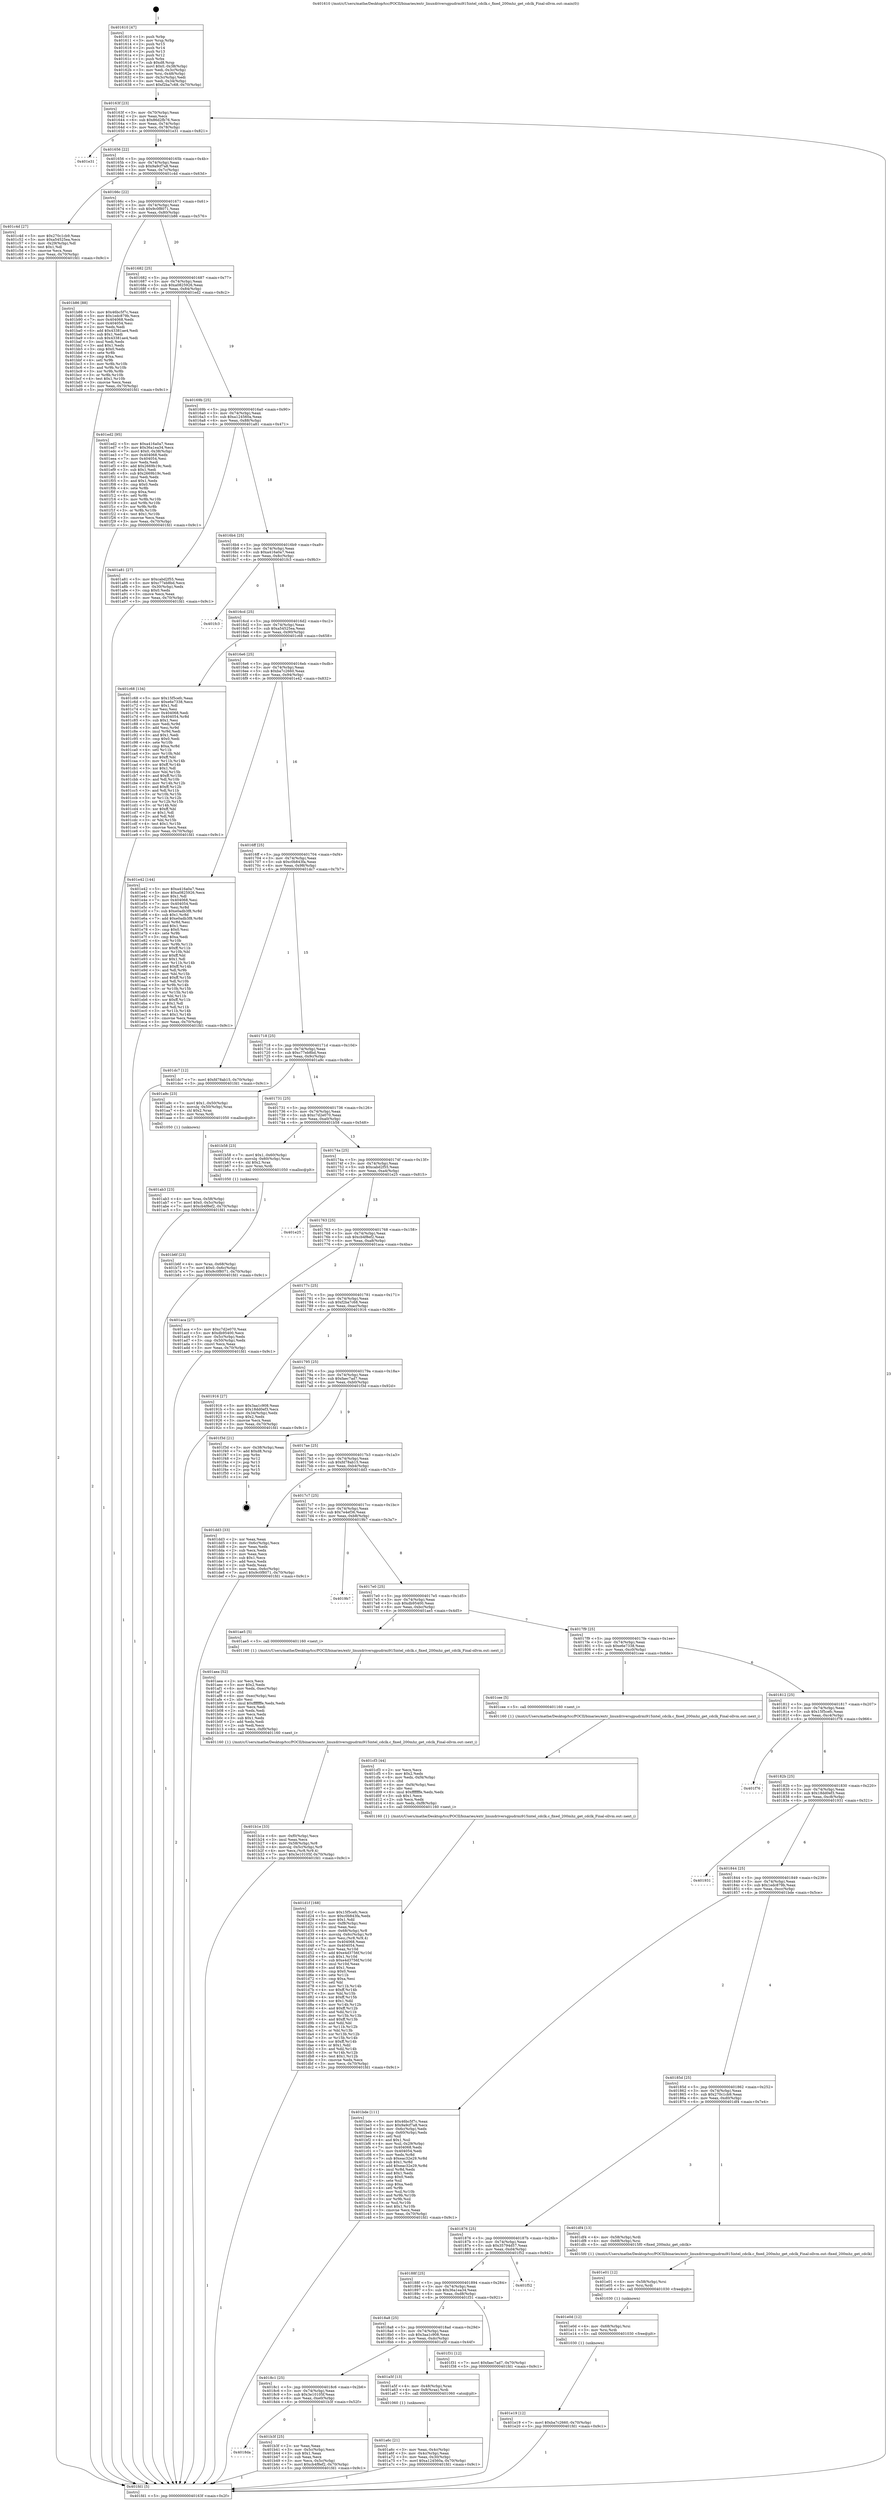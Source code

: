 digraph "0x401610" {
  label = "0x401610 (/mnt/c/Users/mathe/Desktop/tcc/POCII/binaries/extr_linuxdriversgpudrmi915intel_cdclk.c_fixed_200mhz_get_cdclk_Final-ollvm.out::main(0))"
  labelloc = "t"
  node[shape=record]

  Entry [label="",width=0.3,height=0.3,shape=circle,fillcolor=black,style=filled]
  "0x40163f" [label="{
     0x40163f [23]\l
     | [instrs]\l
     &nbsp;&nbsp;0x40163f \<+3\>: mov -0x70(%rbp),%eax\l
     &nbsp;&nbsp;0x401642 \<+2\>: mov %eax,%ecx\l
     &nbsp;&nbsp;0x401644 \<+6\>: sub $0x86d2fb76,%ecx\l
     &nbsp;&nbsp;0x40164a \<+3\>: mov %eax,-0x74(%rbp)\l
     &nbsp;&nbsp;0x40164d \<+3\>: mov %ecx,-0x78(%rbp)\l
     &nbsp;&nbsp;0x401650 \<+6\>: je 0000000000401e31 \<main+0x821\>\l
  }"]
  "0x401e31" [label="{
     0x401e31\l
  }", style=dashed]
  "0x401656" [label="{
     0x401656 [22]\l
     | [instrs]\l
     &nbsp;&nbsp;0x401656 \<+5\>: jmp 000000000040165b \<main+0x4b\>\l
     &nbsp;&nbsp;0x40165b \<+3\>: mov -0x74(%rbp),%eax\l
     &nbsp;&nbsp;0x40165e \<+5\>: sub $0x9a9cf7a8,%eax\l
     &nbsp;&nbsp;0x401663 \<+3\>: mov %eax,-0x7c(%rbp)\l
     &nbsp;&nbsp;0x401666 \<+6\>: je 0000000000401c4d \<main+0x63d\>\l
  }"]
  Exit [label="",width=0.3,height=0.3,shape=circle,fillcolor=black,style=filled,peripheries=2]
  "0x401c4d" [label="{
     0x401c4d [27]\l
     | [instrs]\l
     &nbsp;&nbsp;0x401c4d \<+5\>: mov $0x270c1cb9,%eax\l
     &nbsp;&nbsp;0x401c52 \<+5\>: mov $0xa54525ea,%ecx\l
     &nbsp;&nbsp;0x401c57 \<+3\>: mov -0x29(%rbp),%dl\l
     &nbsp;&nbsp;0x401c5a \<+3\>: test $0x1,%dl\l
     &nbsp;&nbsp;0x401c5d \<+3\>: cmovne %ecx,%eax\l
     &nbsp;&nbsp;0x401c60 \<+3\>: mov %eax,-0x70(%rbp)\l
     &nbsp;&nbsp;0x401c63 \<+5\>: jmp 0000000000401fd1 \<main+0x9c1\>\l
  }"]
  "0x40166c" [label="{
     0x40166c [22]\l
     | [instrs]\l
     &nbsp;&nbsp;0x40166c \<+5\>: jmp 0000000000401671 \<main+0x61\>\l
     &nbsp;&nbsp;0x401671 \<+3\>: mov -0x74(%rbp),%eax\l
     &nbsp;&nbsp;0x401674 \<+5\>: sub $0x9c0f8071,%eax\l
     &nbsp;&nbsp;0x401679 \<+3\>: mov %eax,-0x80(%rbp)\l
     &nbsp;&nbsp;0x40167c \<+6\>: je 0000000000401b86 \<main+0x576\>\l
  }"]
  "0x401e19" [label="{
     0x401e19 [12]\l
     | [instrs]\l
     &nbsp;&nbsp;0x401e19 \<+7\>: movl $0xba7c2660,-0x70(%rbp)\l
     &nbsp;&nbsp;0x401e20 \<+5\>: jmp 0000000000401fd1 \<main+0x9c1\>\l
  }"]
  "0x401b86" [label="{
     0x401b86 [88]\l
     | [instrs]\l
     &nbsp;&nbsp;0x401b86 \<+5\>: mov $0x46bc5f7c,%eax\l
     &nbsp;&nbsp;0x401b8b \<+5\>: mov $0x1edc879b,%ecx\l
     &nbsp;&nbsp;0x401b90 \<+7\>: mov 0x404068,%edx\l
     &nbsp;&nbsp;0x401b97 \<+7\>: mov 0x404054,%esi\l
     &nbsp;&nbsp;0x401b9e \<+2\>: mov %edx,%edi\l
     &nbsp;&nbsp;0x401ba0 \<+6\>: add $0x43381ae4,%edi\l
     &nbsp;&nbsp;0x401ba6 \<+3\>: sub $0x1,%edi\l
     &nbsp;&nbsp;0x401ba9 \<+6\>: sub $0x43381ae4,%edi\l
     &nbsp;&nbsp;0x401baf \<+3\>: imul %edi,%edx\l
     &nbsp;&nbsp;0x401bb2 \<+3\>: and $0x1,%edx\l
     &nbsp;&nbsp;0x401bb5 \<+3\>: cmp $0x0,%edx\l
     &nbsp;&nbsp;0x401bb8 \<+4\>: sete %r8b\l
     &nbsp;&nbsp;0x401bbc \<+3\>: cmp $0xa,%esi\l
     &nbsp;&nbsp;0x401bbf \<+4\>: setl %r9b\l
     &nbsp;&nbsp;0x401bc3 \<+3\>: mov %r8b,%r10b\l
     &nbsp;&nbsp;0x401bc6 \<+3\>: and %r9b,%r10b\l
     &nbsp;&nbsp;0x401bc9 \<+3\>: xor %r9b,%r8b\l
     &nbsp;&nbsp;0x401bcc \<+3\>: or %r8b,%r10b\l
     &nbsp;&nbsp;0x401bcf \<+4\>: test $0x1,%r10b\l
     &nbsp;&nbsp;0x401bd3 \<+3\>: cmovne %ecx,%eax\l
     &nbsp;&nbsp;0x401bd6 \<+3\>: mov %eax,-0x70(%rbp)\l
     &nbsp;&nbsp;0x401bd9 \<+5\>: jmp 0000000000401fd1 \<main+0x9c1\>\l
  }"]
  "0x401682" [label="{
     0x401682 [25]\l
     | [instrs]\l
     &nbsp;&nbsp;0x401682 \<+5\>: jmp 0000000000401687 \<main+0x77\>\l
     &nbsp;&nbsp;0x401687 \<+3\>: mov -0x74(%rbp),%eax\l
     &nbsp;&nbsp;0x40168a \<+5\>: sub $0xa0825926,%eax\l
     &nbsp;&nbsp;0x40168f \<+6\>: mov %eax,-0x84(%rbp)\l
     &nbsp;&nbsp;0x401695 \<+6\>: je 0000000000401ed2 \<main+0x8c2\>\l
  }"]
  "0x401e0d" [label="{
     0x401e0d [12]\l
     | [instrs]\l
     &nbsp;&nbsp;0x401e0d \<+4\>: mov -0x68(%rbp),%rsi\l
     &nbsp;&nbsp;0x401e11 \<+3\>: mov %rsi,%rdi\l
     &nbsp;&nbsp;0x401e14 \<+5\>: call 0000000000401030 \<free@plt\>\l
     | [calls]\l
     &nbsp;&nbsp;0x401030 \{1\} (unknown)\l
  }"]
  "0x401ed2" [label="{
     0x401ed2 [95]\l
     | [instrs]\l
     &nbsp;&nbsp;0x401ed2 \<+5\>: mov $0xa416a0a7,%eax\l
     &nbsp;&nbsp;0x401ed7 \<+5\>: mov $0x36a1ea34,%ecx\l
     &nbsp;&nbsp;0x401edc \<+7\>: movl $0x0,-0x38(%rbp)\l
     &nbsp;&nbsp;0x401ee3 \<+7\>: mov 0x404068,%edx\l
     &nbsp;&nbsp;0x401eea \<+7\>: mov 0x404054,%esi\l
     &nbsp;&nbsp;0x401ef1 \<+2\>: mov %edx,%edi\l
     &nbsp;&nbsp;0x401ef3 \<+6\>: add $0x2669b19c,%edi\l
     &nbsp;&nbsp;0x401ef9 \<+3\>: sub $0x1,%edi\l
     &nbsp;&nbsp;0x401efc \<+6\>: sub $0x2669b19c,%edi\l
     &nbsp;&nbsp;0x401f02 \<+3\>: imul %edi,%edx\l
     &nbsp;&nbsp;0x401f05 \<+3\>: and $0x1,%edx\l
     &nbsp;&nbsp;0x401f08 \<+3\>: cmp $0x0,%edx\l
     &nbsp;&nbsp;0x401f0b \<+4\>: sete %r8b\l
     &nbsp;&nbsp;0x401f0f \<+3\>: cmp $0xa,%esi\l
     &nbsp;&nbsp;0x401f12 \<+4\>: setl %r9b\l
     &nbsp;&nbsp;0x401f16 \<+3\>: mov %r8b,%r10b\l
     &nbsp;&nbsp;0x401f19 \<+3\>: and %r9b,%r10b\l
     &nbsp;&nbsp;0x401f1c \<+3\>: xor %r9b,%r8b\l
     &nbsp;&nbsp;0x401f1f \<+3\>: or %r8b,%r10b\l
     &nbsp;&nbsp;0x401f22 \<+4\>: test $0x1,%r10b\l
     &nbsp;&nbsp;0x401f26 \<+3\>: cmovne %ecx,%eax\l
     &nbsp;&nbsp;0x401f29 \<+3\>: mov %eax,-0x70(%rbp)\l
     &nbsp;&nbsp;0x401f2c \<+5\>: jmp 0000000000401fd1 \<main+0x9c1\>\l
  }"]
  "0x40169b" [label="{
     0x40169b [25]\l
     | [instrs]\l
     &nbsp;&nbsp;0x40169b \<+5\>: jmp 00000000004016a0 \<main+0x90\>\l
     &nbsp;&nbsp;0x4016a0 \<+3\>: mov -0x74(%rbp),%eax\l
     &nbsp;&nbsp;0x4016a3 \<+5\>: sub $0xa124560a,%eax\l
     &nbsp;&nbsp;0x4016a8 \<+6\>: mov %eax,-0x88(%rbp)\l
     &nbsp;&nbsp;0x4016ae \<+6\>: je 0000000000401a81 \<main+0x471\>\l
  }"]
  "0x401e01" [label="{
     0x401e01 [12]\l
     | [instrs]\l
     &nbsp;&nbsp;0x401e01 \<+4\>: mov -0x58(%rbp),%rsi\l
     &nbsp;&nbsp;0x401e05 \<+3\>: mov %rsi,%rdi\l
     &nbsp;&nbsp;0x401e08 \<+5\>: call 0000000000401030 \<free@plt\>\l
     | [calls]\l
     &nbsp;&nbsp;0x401030 \{1\} (unknown)\l
  }"]
  "0x401a81" [label="{
     0x401a81 [27]\l
     | [instrs]\l
     &nbsp;&nbsp;0x401a81 \<+5\>: mov $0xcabd2f55,%eax\l
     &nbsp;&nbsp;0x401a86 \<+5\>: mov $0xc77eb8bd,%ecx\l
     &nbsp;&nbsp;0x401a8b \<+3\>: mov -0x30(%rbp),%edx\l
     &nbsp;&nbsp;0x401a8e \<+3\>: cmp $0x0,%edx\l
     &nbsp;&nbsp;0x401a91 \<+3\>: cmove %ecx,%eax\l
     &nbsp;&nbsp;0x401a94 \<+3\>: mov %eax,-0x70(%rbp)\l
     &nbsp;&nbsp;0x401a97 \<+5\>: jmp 0000000000401fd1 \<main+0x9c1\>\l
  }"]
  "0x4016b4" [label="{
     0x4016b4 [25]\l
     | [instrs]\l
     &nbsp;&nbsp;0x4016b4 \<+5\>: jmp 00000000004016b9 \<main+0xa9\>\l
     &nbsp;&nbsp;0x4016b9 \<+3\>: mov -0x74(%rbp),%eax\l
     &nbsp;&nbsp;0x4016bc \<+5\>: sub $0xa416a0a7,%eax\l
     &nbsp;&nbsp;0x4016c1 \<+6\>: mov %eax,-0x8c(%rbp)\l
     &nbsp;&nbsp;0x4016c7 \<+6\>: je 0000000000401fc3 \<main+0x9b3\>\l
  }"]
  "0x401d1f" [label="{
     0x401d1f [168]\l
     | [instrs]\l
     &nbsp;&nbsp;0x401d1f \<+5\>: mov $0x15f5cefc,%ecx\l
     &nbsp;&nbsp;0x401d24 \<+5\>: mov $0xc0b843fa,%edx\l
     &nbsp;&nbsp;0x401d29 \<+3\>: mov $0x1,%dil\l
     &nbsp;&nbsp;0x401d2c \<+6\>: mov -0xf8(%rbp),%esi\l
     &nbsp;&nbsp;0x401d32 \<+3\>: imul %eax,%esi\l
     &nbsp;&nbsp;0x401d35 \<+4\>: mov -0x68(%rbp),%r8\l
     &nbsp;&nbsp;0x401d39 \<+4\>: movslq -0x6c(%rbp),%r9\l
     &nbsp;&nbsp;0x401d3d \<+4\>: mov %esi,(%r8,%r9,4)\l
     &nbsp;&nbsp;0x401d41 \<+7\>: mov 0x404068,%eax\l
     &nbsp;&nbsp;0x401d48 \<+7\>: mov 0x404054,%esi\l
     &nbsp;&nbsp;0x401d4f \<+3\>: mov %eax,%r10d\l
     &nbsp;&nbsp;0x401d52 \<+7\>: add $0xe4d3756f,%r10d\l
     &nbsp;&nbsp;0x401d59 \<+4\>: sub $0x1,%r10d\l
     &nbsp;&nbsp;0x401d5d \<+7\>: sub $0xe4d3756f,%r10d\l
     &nbsp;&nbsp;0x401d64 \<+4\>: imul %r10d,%eax\l
     &nbsp;&nbsp;0x401d68 \<+3\>: and $0x1,%eax\l
     &nbsp;&nbsp;0x401d6b \<+3\>: cmp $0x0,%eax\l
     &nbsp;&nbsp;0x401d6e \<+4\>: sete %r11b\l
     &nbsp;&nbsp;0x401d72 \<+3\>: cmp $0xa,%esi\l
     &nbsp;&nbsp;0x401d75 \<+3\>: setl %bl\l
     &nbsp;&nbsp;0x401d78 \<+3\>: mov %r11b,%r14b\l
     &nbsp;&nbsp;0x401d7b \<+4\>: xor $0xff,%r14b\l
     &nbsp;&nbsp;0x401d7f \<+3\>: mov %bl,%r15b\l
     &nbsp;&nbsp;0x401d82 \<+4\>: xor $0xff,%r15b\l
     &nbsp;&nbsp;0x401d86 \<+4\>: xor $0x1,%dil\l
     &nbsp;&nbsp;0x401d8a \<+3\>: mov %r14b,%r12b\l
     &nbsp;&nbsp;0x401d8d \<+4\>: and $0xff,%r12b\l
     &nbsp;&nbsp;0x401d91 \<+3\>: and %dil,%r11b\l
     &nbsp;&nbsp;0x401d94 \<+3\>: mov %r15b,%r13b\l
     &nbsp;&nbsp;0x401d97 \<+4\>: and $0xff,%r13b\l
     &nbsp;&nbsp;0x401d9b \<+3\>: and %dil,%bl\l
     &nbsp;&nbsp;0x401d9e \<+3\>: or %r11b,%r12b\l
     &nbsp;&nbsp;0x401da1 \<+3\>: or %bl,%r13b\l
     &nbsp;&nbsp;0x401da4 \<+3\>: xor %r13b,%r12b\l
     &nbsp;&nbsp;0x401da7 \<+3\>: or %r15b,%r14b\l
     &nbsp;&nbsp;0x401daa \<+4\>: xor $0xff,%r14b\l
     &nbsp;&nbsp;0x401dae \<+4\>: or $0x1,%dil\l
     &nbsp;&nbsp;0x401db2 \<+3\>: and %dil,%r14b\l
     &nbsp;&nbsp;0x401db5 \<+3\>: or %r14b,%r12b\l
     &nbsp;&nbsp;0x401db8 \<+4\>: test $0x1,%r12b\l
     &nbsp;&nbsp;0x401dbc \<+3\>: cmovne %edx,%ecx\l
     &nbsp;&nbsp;0x401dbf \<+3\>: mov %ecx,-0x70(%rbp)\l
     &nbsp;&nbsp;0x401dc2 \<+5\>: jmp 0000000000401fd1 \<main+0x9c1\>\l
  }"]
  "0x401fc3" [label="{
     0x401fc3\l
  }", style=dashed]
  "0x4016cd" [label="{
     0x4016cd [25]\l
     | [instrs]\l
     &nbsp;&nbsp;0x4016cd \<+5\>: jmp 00000000004016d2 \<main+0xc2\>\l
     &nbsp;&nbsp;0x4016d2 \<+3\>: mov -0x74(%rbp),%eax\l
     &nbsp;&nbsp;0x4016d5 \<+5\>: sub $0xa54525ea,%eax\l
     &nbsp;&nbsp;0x4016da \<+6\>: mov %eax,-0x90(%rbp)\l
     &nbsp;&nbsp;0x4016e0 \<+6\>: je 0000000000401c68 \<main+0x658\>\l
  }"]
  "0x401cf3" [label="{
     0x401cf3 [44]\l
     | [instrs]\l
     &nbsp;&nbsp;0x401cf3 \<+2\>: xor %ecx,%ecx\l
     &nbsp;&nbsp;0x401cf5 \<+5\>: mov $0x2,%edx\l
     &nbsp;&nbsp;0x401cfa \<+6\>: mov %edx,-0xf4(%rbp)\l
     &nbsp;&nbsp;0x401d00 \<+1\>: cltd\l
     &nbsp;&nbsp;0x401d01 \<+6\>: mov -0xf4(%rbp),%esi\l
     &nbsp;&nbsp;0x401d07 \<+2\>: idiv %esi\l
     &nbsp;&nbsp;0x401d09 \<+6\>: imul $0xfffffffe,%edx,%edx\l
     &nbsp;&nbsp;0x401d0f \<+3\>: sub $0x1,%ecx\l
     &nbsp;&nbsp;0x401d12 \<+2\>: sub %ecx,%edx\l
     &nbsp;&nbsp;0x401d14 \<+6\>: mov %edx,-0xf8(%rbp)\l
     &nbsp;&nbsp;0x401d1a \<+5\>: call 0000000000401160 \<next_i\>\l
     | [calls]\l
     &nbsp;&nbsp;0x401160 \{1\} (/mnt/c/Users/mathe/Desktop/tcc/POCII/binaries/extr_linuxdriversgpudrmi915intel_cdclk.c_fixed_200mhz_get_cdclk_Final-ollvm.out::next_i)\l
  }"]
  "0x401c68" [label="{
     0x401c68 [134]\l
     | [instrs]\l
     &nbsp;&nbsp;0x401c68 \<+5\>: mov $0x15f5cefc,%eax\l
     &nbsp;&nbsp;0x401c6d \<+5\>: mov $0xe6e7338,%ecx\l
     &nbsp;&nbsp;0x401c72 \<+2\>: mov $0x1,%dl\l
     &nbsp;&nbsp;0x401c74 \<+2\>: xor %esi,%esi\l
     &nbsp;&nbsp;0x401c76 \<+7\>: mov 0x404068,%edi\l
     &nbsp;&nbsp;0x401c7d \<+8\>: mov 0x404054,%r8d\l
     &nbsp;&nbsp;0x401c85 \<+3\>: sub $0x1,%esi\l
     &nbsp;&nbsp;0x401c88 \<+3\>: mov %edi,%r9d\l
     &nbsp;&nbsp;0x401c8b \<+3\>: add %esi,%r9d\l
     &nbsp;&nbsp;0x401c8e \<+4\>: imul %r9d,%edi\l
     &nbsp;&nbsp;0x401c92 \<+3\>: and $0x1,%edi\l
     &nbsp;&nbsp;0x401c95 \<+3\>: cmp $0x0,%edi\l
     &nbsp;&nbsp;0x401c98 \<+4\>: sete %r10b\l
     &nbsp;&nbsp;0x401c9c \<+4\>: cmp $0xa,%r8d\l
     &nbsp;&nbsp;0x401ca0 \<+4\>: setl %r11b\l
     &nbsp;&nbsp;0x401ca4 \<+3\>: mov %r10b,%bl\l
     &nbsp;&nbsp;0x401ca7 \<+3\>: xor $0xff,%bl\l
     &nbsp;&nbsp;0x401caa \<+3\>: mov %r11b,%r14b\l
     &nbsp;&nbsp;0x401cad \<+4\>: xor $0xff,%r14b\l
     &nbsp;&nbsp;0x401cb1 \<+3\>: xor $0x1,%dl\l
     &nbsp;&nbsp;0x401cb4 \<+3\>: mov %bl,%r15b\l
     &nbsp;&nbsp;0x401cb7 \<+4\>: and $0xff,%r15b\l
     &nbsp;&nbsp;0x401cbb \<+3\>: and %dl,%r10b\l
     &nbsp;&nbsp;0x401cbe \<+3\>: mov %r14b,%r12b\l
     &nbsp;&nbsp;0x401cc1 \<+4\>: and $0xff,%r12b\l
     &nbsp;&nbsp;0x401cc5 \<+3\>: and %dl,%r11b\l
     &nbsp;&nbsp;0x401cc8 \<+3\>: or %r10b,%r15b\l
     &nbsp;&nbsp;0x401ccb \<+3\>: or %r11b,%r12b\l
     &nbsp;&nbsp;0x401cce \<+3\>: xor %r12b,%r15b\l
     &nbsp;&nbsp;0x401cd1 \<+3\>: or %r14b,%bl\l
     &nbsp;&nbsp;0x401cd4 \<+3\>: xor $0xff,%bl\l
     &nbsp;&nbsp;0x401cd7 \<+3\>: or $0x1,%dl\l
     &nbsp;&nbsp;0x401cda \<+2\>: and %dl,%bl\l
     &nbsp;&nbsp;0x401cdc \<+3\>: or %bl,%r15b\l
     &nbsp;&nbsp;0x401cdf \<+4\>: test $0x1,%r15b\l
     &nbsp;&nbsp;0x401ce3 \<+3\>: cmovne %ecx,%eax\l
     &nbsp;&nbsp;0x401ce6 \<+3\>: mov %eax,-0x70(%rbp)\l
     &nbsp;&nbsp;0x401ce9 \<+5\>: jmp 0000000000401fd1 \<main+0x9c1\>\l
  }"]
  "0x4016e6" [label="{
     0x4016e6 [25]\l
     | [instrs]\l
     &nbsp;&nbsp;0x4016e6 \<+5\>: jmp 00000000004016eb \<main+0xdb\>\l
     &nbsp;&nbsp;0x4016eb \<+3\>: mov -0x74(%rbp),%eax\l
     &nbsp;&nbsp;0x4016ee \<+5\>: sub $0xba7c2660,%eax\l
     &nbsp;&nbsp;0x4016f3 \<+6\>: mov %eax,-0x94(%rbp)\l
     &nbsp;&nbsp;0x4016f9 \<+6\>: je 0000000000401e42 \<main+0x832\>\l
  }"]
  "0x401b6f" [label="{
     0x401b6f [23]\l
     | [instrs]\l
     &nbsp;&nbsp;0x401b6f \<+4\>: mov %rax,-0x68(%rbp)\l
     &nbsp;&nbsp;0x401b73 \<+7\>: movl $0x0,-0x6c(%rbp)\l
     &nbsp;&nbsp;0x401b7a \<+7\>: movl $0x9c0f8071,-0x70(%rbp)\l
     &nbsp;&nbsp;0x401b81 \<+5\>: jmp 0000000000401fd1 \<main+0x9c1\>\l
  }"]
  "0x401e42" [label="{
     0x401e42 [144]\l
     | [instrs]\l
     &nbsp;&nbsp;0x401e42 \<+5\>: mov $0xa416a0a7,%eax\l
     &nbsp;&nbsp;0x401e47 \<+5\>: mov $0xa0825926,%ecx\l
     &nbsp;&nbsp;0x401e4c \<+2\>: mov $0x1,%dl\l
     &nbsp;&nbsp;0x401e4e \<+7\>: mov 0x404068,%esi\l
     &nbsp;&nbsp;0x401e55 \<+7\>: mov 0x404054,%edi\l
     &nbsp;&nbsp;0x401e5c \<+3\>: mov %esi,%r8d\l
     &nbsp;&nbsp;0x401e5f \<+7\>: sub $0xe0adb3f8,%r8d\l
     &nbsp;&nbsp;0x401e66 \<+4\>: sub $0x1,%r8d\l
     &nbsp;&nbsp;0x401e6a \<+7\>: add $0xe0adb3f8,%r8d\l
     &nbsp;&nbsp;0x401e71 \<+4\>: imul %r8d,%esi\l
     &nbsp;&nbsp;0x401e75 \<+3\>: and $0x1,%esi\l
     &nbsp;&nbsp;0x401e78 \<+3\>: cmp $0x0,%esi\l
     &nbsp;&nbsp;0x401e7b \<+4\>: sete %r9b\l
     &nbsp;&nbsp;0x401e7f \<+3\>: cmp $0xa,%edi\l
     &nbsp;&nbsp;0x401e82 \<+4\>: setl %r10b\l
     &nbsp;&nbsp;0x401e86 \<+3\>: mov %r9b,%r11b\l
     &nbsp;&nbsp;0x401e89 \<+4\>: xor $0xff,%r11b\l
     &nbsp;&nbsp;0x401e8d \<+3\>: mov %r10b,%bl\l
     &nbsp;&nbsp;0x401e90 \<+3\>: xor $0xff,%bl\l
     &nbsp;&nbsp;0x401e93 \<+3\>: xor $0x1,%dl\l
     &nbsp;&nbsp;0x401e96 \<+3\>: mov %r11b,%r14b\l
     &nbsp;&nbsp;0x401e99 \<+4\>: and $0xff,%r14b\l
     &nbsp;&nbsp;0x401e9d \<+3\>: and %dl,%r9b\l
     &nbsp;&nbsp;0x401ea0 \<+3\>: mov %bl,%r15b\l
     &nbsp;&nbsp;0x401ea3 \<+4\>: and $0xff,%r15b\l
     &nbsp;&nbsp;0x401ea7 \<+3\>: and %dl,%r10b\l
     &nbsp;&nbsp;0x401eaa \<+3\>: or %r9b,%r14b\l
     &nbsp;&nbsp;0x401ead \<+3\>: or %r10b,%r15b\l
     &nbsp;&nbsp;0x401eb0 \<+3\>: xor %r15b,%r14b\l
     &nbsp;&nbsp;0x401eb3 \<+3\>: or %bl,%r11b\l
     &nbsp;&nbsp;0x401eb6 \<+4\>: xor $0xff,%r11b\l
     &nbsp;&nbsp;0x401eba \<+3\>: or $0x1,%dl\l
     &nbsp;&nbsp;0x401ebd \<+3\>: and %dl,%r11b\l
     &nbsp;&nbsp;0x401ec0 \<+3\>: or %r11b,%r14b\l
     &nbsp;&nbsp;0x401ec3 \<+4\>: test $0x1,%r14b\l
     &nbsp;&nbsp;0x401ec7 \<+3\>: cmovne %ecx,%eax\l
     &nbsp;&nbsp;0x401eca \<+3\>: mov %eax,-0x70(%rbp)\l
     &nbsp;&nbsp;0x401ecd \<+5\>: jmp 0000000000401fd1 \<main+0x9c1\>\l
  }"]
  "0x4016ff" [label="{
     0x4016ff [25]\l
     | [instrs]\l
     &nbsp;&nbsp;0x4016ff \<+5\>: jmp 0000000000401704 \<main+0xf4\>\l
     &nbsp;&nbsp;0x401704 \<+3\>: mov -0x74(%rbp),%eax\l
     &nbsp;&nbsp;0x401707 \<+5\>: sub $0xc0b843fa,%eax\l
     &nbsp;&nbsp;0x40170c \<+6\>: mov %eax,-0x98(%rbp)\l
     &nbsp;&nbsp;0x401712 \<+6\>: je 0000000000401dc7 \<main+0x7b7\>\l
  }"]
  "0x4018da" [label="{
     0x4018da\l
  }", style=dashed]
  "0x401dc7" [label="{
     0x401dc7 [12]\l
     | [instrs]\l
     &nbsp;&nbsp;0x401dc7 \<+7\>: movl $0xfd78ab15,-0x70(%rbp)\l
     &nbsp;&nbsp;0x401dce \<+5\>: jmp 0000000000401fd1 \<main+0x9c1\>\l
  }"]
  "0x401718" [label="{
     0x401718 [25]\l
     | [instrs]\l
     &nbsp;&nbsp;0x401718 \<+5\>: jmp 000000000040171d \<main+0x10d\>\l
     &nbsp;&nbsp;0x40171d \<+3\>: mov -0x74(%rbp),%eax\l
     &nbsp;&nbsp;0x401720 \<+5\>: sub $0xc77eb8bd,%eax\l
     &nbsp;&nbsp;0x401725 \<+6\>: mov %eax,-0x9c(%rbp)\l
     &nbsp;&nbsp;0x40172b \<+6\>: je 0000000000401a9c \<main+0x48c\>\l
  }"]
  "0x401b3f" [label="{
     0x401b3f [25]\l
     | [instrs]\l
     &nbsp;&nbsp;0x401b3f \<+2\>: xor %eax,%eax\l
     &nbsp;&nbsp;0x401b41 \<+3\>: mov -0x5c(%rbp),%ecx\l
     &nbsp;&nbsp;0x401b44 \<+3\>: sub $0x1,%eax\l
     &nbsp;&nbsp;0x401b47 \<+2\>: sub %eax,%ecx\l
     &nbsp;&nbsp;0x401b49 \<+3\>: mov %ecx,-0x5c(%rbp)\l
     &nbsp;&nbsp;0x401b4c \<+7\>: movl $0xcb4f8ef2,-0x70(%rbp)\l
     &nbsp;&nbsp;0x401b53 \<+5\>: jmp 0000000000401fd1 \<main+0x9c1\>\l
  }"]
  "0x401a9c" [label="{
     0x401a9c [23]\l
     | [instrs]\l
     &nbsp;&nbsp;0x401a9c \<+7\>: movl $0x1,-0x50(%rbp)\l
     &nbsp;&nbsp;0x401aa3 \<+4\>: movslq -0x50(%rbp),%rax\l
     &nbsp;&nbsp;0x401aa7 \<+4\>: shl $0x2,%rax\l
     &nbsp;&nbsp;0x401aab \<+3\>: mov %rax,%rdi\l
     &nbsp;&nbsp;0x401aae \<+5\>: call 0000000000401050 \<malloc@plt\>\l
     | [calls]\l
     &nbsp;&nbsp;0x401050 \{1\} (unknown)\l
  }"]
  "0x401731" [label="{
     0x401731 [25]\l
     | [instrs]\l
     &nbsp;&nbsp;0x401731 \<+5\>: jmp 0000000000401736 \<main+0x126\>\l
     &nbsp;&nbsp;0x401736 \<+3\>: mov -0x74(%rbp),%eax\l
     &nbsp;&nbsp;0x401739 \<+5\>: sub $0xc7d2e070,%eax\l
     &nbsp;&nbsp;0x40173e \<+6\>: mov %eax,-0xa0(%rbp)\l
     &nbsp;&nbsp;0x401744 \<+6\>: je 0000000000401b58 \<main+0x548\>\l
  }"]
  "0x401b1e" [label="{
     0x401b1e [33]\l
     | [instrs]\l
     &nbsp;&nbsp;0x401b1e \<+6\>: mov -0xf0(%rbp),%ecx\l
     &nbsp;&nbsp;0x401b24 \<+3\>: imul %eax,%ecx\l
     &nbsp;&nbsp;0x401b27 \<+4\>: mov -0x58(%rbp),%r8\l
     &nbsp;&nbsp;0x401b2b \<+4\>: movslq -0x5c(%rbp),%r9\l
     &nbsp;&nbsp;0x401b2f \<+4\>: mov %ecx,(%r8,%r9,4)\l
     &nbsp;&nbsp;0x401b33 \<+7\>: movl $0x3e10105f,-0x70(%rbp)\l
     &nbsp;&nbsp;0x401b3a \<+5\>: jmp 0000000000401fd1 \<main+0x9c1\>\l
  }"]
  "0x401b58" [label="{
     0x401b58 [23]\l
     | [instrs]\l
     &nbsp;&nbsp;0x401b58 \<+7\>: movl $0x1,-0x60(%rbp)\l
     &nbsp;&nbsp;0x401b5f \<+4\>: movslq -0x60(%rbp),%rax\l
     &nbsp;&nbsp;0x401b63 \<+4\>: shl $0x2,%rax\l
     &nbsp;&nbsp;0x401b67 \<+3\>: mov %rax,%rdi\l
     &nbsp;&nbsp;0x401b6a \<+5\>: call 0000000000401050 \<malloc@plt\>\l
     | [calls]\l
     &nbsp;&nbsp;0x401050 \{1\} (unknown)\l
  }"]
  "0x40174a" [label="{
     0x40174a [25]\l
     | [instrs]\l
     &nbsp;&nbsp;0x40174a \<+5\>: jmp 000000000040174f \<main+0x13f\>\l
     &nbsp;&nbsp;0x40174f \<+3\>: mov -0x74(%rbp),%eax\l
     &nbsp;&nbsp;0x401752 \<+5\>: sub $0xcabd2f55,%eax\l
     &nbsp;&nbsp;0x401757 \<+6\>: mov %eax,-0xa4(%rbp)\l
     &nbsp;&nbsp;0x40175d \<+6\>: je 0000000000401e25 \<main+0x815\>\l
  }"]
  "0x401aea" [label="{
     0x401aea [52]\l
     | [instrs]\l
     &nbsp;&nbsp;0x401aea \<+2\>: xor %ecx,%ecx\l
     &nbsp;&nbsp;0x401aec \<+5\>: mov $0x2,%edx\l
     &nbsp;&nbsp;0x401af1 \<+6\>: mov %edx,-0xec(%rbp)\l
     &nbsp;&nbsp;0x401af7 \<+1\>: cltd\l
     &nbsp;&nbsp;0x401af8 \<+6\>: mov -0xec(%rbp),%esi\l
     &nbsp;&nbsp;0x401afe \<+2\>: idiv %esi\l
     &nbsp;&nbsp;0x401b00 \<+6\>: imul $0xfffffffe,%edx,%edx\l
     &nbsp;&nbsp;0x401b06 \<+2\>: mov %ecx,%edi\l
     &nbsp;&nbsp;0x401b08 \<+2\>: sub %edx,%edi\l
     &nbsp;&nbsp;0x401b0a \<+2\>: mov %ecx,%edx\l
     &nbsp;&nbsp;0x401b0c \<+3\>: sub $0x1,%edx\l
     &nbsp;&nbsp;0x401b0f \<+2\>: add %edx,%edi\l
     &nbsp;&nbsp;0x401b11 \<+2\>: sub %edi,%ecx\l
     &nbsp;&nbsp;0x401b13 \<+6\>: mov %ecx,-0xf0(%rbp)\l
     &nbsp;&nbsp;0x401b19 \<+5\>: call 0000000000401160 \<next_i\>\l
     | [calls]\l
     &nbsp;&nbsp;0x401160 \{1\} (/mnt/c/Users/mathe/Desktop/tcc/POCII/binaries/extr_linuxdriversgpudrmi915intel_cdclk.c_fixed_200mhz_get_cdclk_Final-ollvm.out::next_i)\l
  }"]
  "0x401e25" [label="{
     0x401e25\l
  }", style=dashed]
  "0x401763" [label="{
     0x401763 [25]\l
     | [instrs]\l
     &nbsp;&nbsp;0x401763 \<+5\>: jmp 0000000000401768 \<main+0x158\>\l
     &nbsp;&nbsp;0x401768 \<+3\>: mov -0x74(%rbp),%eax\l
     &nbsp;&nbsp;0x40176b \<+5\>: sub $0xcb4f8ef2,%eax\l
     &nbsp;&nbsp;0x401770 \<+6\>: mov %eax,-0xa8(%rbp)\l
     &nbsp;&nbsp;0x401776 \<+6\>: je 0000000000401aca \<main+0x4ba\>\l
  }"]
  "0x401ab3" [label="{
     0x401ab3 [23]\l
     | [instrs]\l
     &nbsp;&nbsp;0x401ab3 \<+4\>: mov %rax,-0x58(%rbp)\l
     &nbsp;&nbsp;0x401ab7 \<+7\>: movl $0x0,-0x5c(%rbp)\l
     &nbsp;&nbsp;0x401abe \<+7\>: movl $0xcb4f8ef2,-0x70(%rbp)\l
     &nbsp;&nbsp;0x401ac5 \<+5\>: jmp 0000000000401fd1 \<main+0x9c1\>\l
  }"]
  "0x401aca" [label="{
     0x401aca [27]\l
     | [instrs]\l
     &nbsp;&nbsp;0x401aca \<+5\>: mov $0xc7d2e070,%eax\l
     &nbsp;&nbsp;0x401acf \<+5\>: mov $0xdb95400,%ecx\l
     &nbsp;&nbsp;0x401ad4 \<+3\>: mov -0x5c(%rbp),%edx\l
     &nbsp;&nbsp;0x401ad7 \<+3\>: cmp -0x50(%rbp),%edx\l
     &nbsp;&nbsp;0x401ada \<+3\>: cmovl %ecx,%eax\l
     &nbsp;&nbsp;0x401add \<+3\>: mov %eax,-0x70(%rbp)\l
     &nbsp;&nbsp;0x401ae0 \<+5\>: jmp 0000000000401fd1 \<main+0x9c1\>\l
  }"]
  "0x40177c" [label="{
     0x40177c [25]\l
     | [instrs]\l
     &nbsp;&nbsp;0x40177c \<+5\>: jmp 0000000000401781 \<main+0x171\>\l
     &nbsp;&nbsp;0x401781 \<+3\>: mov -0x74(%rbp),%eax\l
     &nbsp;&nbsp;0x401784 \<+5\>: sub $0xf2ba7c68,%eax\l
     &nbsp;&nbsp;0x401789 \<+6\>: mov %eax,-0xac(%rbp)\l
     &nbsp;&nbsp;0x40178f \<+6\>: je 0000000000401916 \<main+0x306\>\l
  }"]
  "0x401a6c" [label="{
     0x401a6c [21]\l
     | [instrs]\l
     &nbsp;&nbsp;0x401a6c \<+3\>: mov %eax,-0x4c(%rbp)\l
     &nbsp;&nbsp;0x401a6f \<+3\>: mov -0x4c(%rbp),%eax\l
     &nbsp;&nbsp;0x401a72 \<+3\>: mov %eax,-0x30(%rbp)\l
     &nbsp;&nbsp;0x401a75 \<+7\>: movl $0xa124560a,-0x70(%rbp)\l
     &nbsp;&nbsp;0x401a7c \<+5\>: jmp 0000000000401fd1 \<main+0x9c1\>\l
  }"]
  "0x401916" [label="{
     0x401916 [27]\l
     | [instrs]\l
     &nbsp;&nbsp;0x401916 \<+5\>: mov $0x3aa1c908,%eax\l
     &nbsp;&nbsp;0x40191b \<+5\>: mov $0x18dd0ef3,%ecx\l
     &nbsp;&nbsp;0x401920 \<+3\>: mov -0x34(%rbp),%edx\l
     &nbsp;&nbsp;0x401923 \<+3\>: cmp $0x2,%edx\l
     &nbsp;&nbsp;0x401926 \<+3\>: cmovne %ecx,%eax\l
     &nbsp;&nbsp;0x401929 \<+3\>: mov %eax,-0x70(%rbp)\l
     &nbsp;&nbsp;0x40192c \<+5\>: jmp 0000000000401fd1 \<main+0x9c1\>\l
  }"]
  "0x401795" [label="{
     0x401795 [25]\l
     | [instrs]\l
     &nbsp;&nbsp;0x401795 \<+5\>: jmp 000000000040179a \<main+0x18a\>\l
     &nbsp;&nbsp;0x40179a \<+3\>: mov -0x74(%rbp),%eax\l
     &nbsp;&nbsp;0x40179d \<+5\>: sub $0xfaec7ad7,%eax\l
     &nbsp;&nbsp;0x4017a2 \<+6\>: mov %eax,-0xb0(%rbp)\l
     &nbsp;&nbsp;0x4017a8 \<+6\>: je 0000000000401f3d \<main+0x92d\>\l
  }"]
  "0x401fd1" [label="{
     0x401fd1 [5]\l
     | [instrs]\l
     &nbsp;&nbsp;0x401fd1 \<+5\>: jmp 000000000040163f \<main+0x2f\>\l
  }"]
  "0x401610" [label="{
     0x401610 [47]\l
     | [instrs]\l
     &nbsp;&nbsp;0x401610 \<+1\>: push %rbp\l
     &nbsp;&nbsp;0x401611 \<+3\>: mov %rsp,%rbp\l
     &nbsp;&nbsp;0x401614 \<+2\>: push %r15\l
     &nbsp;&nbsp;0x401616 \<+2\>: push %r14\l
     &nbsp;&nbsp;0x401618 \<+2\>: push %r13\l
     &nbsp;&nbsp;0x40161a \<+2\>: push %r12\l
     &nbsp;&nbsp;0x40161c \<+1\>: push %rbx\l
     &nbsp;&nbsp;0x40161d \<+7\>: sub $0xd8,%rsp\l
     &nbsp;&nbsp;0x401624 \<+7\>: movl $0x0,-0x38(%rbp)\l
     &nbsp;&nbsp;0x40162b \<+3\>: mov %edi,-0x3c(%rbp)\l
     &nbsp;&nbsp;0x40162e \<+4\>: mov %rsi,-0x48(%rbp)\l
     &nbsp;&nbsp;0x401632 \<+3\>: mov -0x3c(%rbp),%edi\l
     &nbsp;&nbsp;0x401635 \<+3\>: mov %edi,-0x34(%rbp)\l
     &nbsp;&nbsp;0x401638 \<+7\>: movl $0xf2ba7c68,-0x70(%rbp)\l
  }"]
  "0x4018c1" [label="{
     0x4018c1 [25]\l
     | [instrs]\l
     &nbsp;&nbsp;0x4018c1 \<+5\>: jmp 00000000004018c6 \<main+0x2b6\>\l
     &nbsp;&nbsp;0x4018c6 \<+3\>: mov -0x74(%rbp),%eax\l
     &nbsp;&nbsp;0x4018c9 \<+5\>: sub $0x3e10105f,%eax\l
     &nbsp;&nbsp;0x4018ce \<+6\>: mov %eax,-0xe0(%rbp)\l
     &nbsp;&nbsp;0x4018d4 \<+6\>: je 0000000000401b3f \<main+0x52f\>\l
  }"]
  "0x401f3d" [label="{
     0x401f3d [21]\l
     | [instrs]\l
     &nbsp;&nbsp;0x401f3d \<+3\>: mov -0x38(%rbp),%eax\l
     &nbsp;&nbsp;0x401f40 \<+7\>: add $0xd8,%rsp\l
     &nbsp;&nbsp;0x401f47 \<+1\>: pop %rbx\l
     &nbsp;&nbsp;0x401f48 \<+2\>: pop %r12\l
     &nbsp;&nbsp;0x401f4a \<+2\>: pop %r13\l
     &nbsp;&nbsp;0x401f4c \<+2\>: pop %r14\l
     &nbsp;&nbsp;0x401f4e \<+2\>: pop %r15\l
     &nbsp;&nbsp;0x401f50 \<+1\>: pop %rbp\l
     &nbsp;&nbsp;0x401f51 \<+1\>: ret\l
  }"]
  "0x4017ae" [label="{
     0x4017ae [25]\l
     | [instrs]\l
     &nbsp;&nbsp;0x4017ae \<+5\>: jmp 00000000004017b3 \<main+0x1a3\>\l
     &nbsp;&nbsp;0x4017b3 \<+3\>: mov -0x74(%rbp),%eax\l
     &nbsp;&nbsp;0x4017b6 \<+5\>: sub $0xfd78ab15,%eax\l
     &nbsp;&nbsp;0x4017bb \<+6\>: mov %eax,-0xb4(%rbp)\l
     &nbsp;&nbsp;0x4017c1 \<+6\>: je 0000000000401dd3 \<main+0x7c3\>\l
  }"]
  "0x401a5f" [label="{
     0x401a5f [13]\l
     | [instrs]\l
     &nbsp;&nbsp;0x401a5f \<+4\>: mov -0x48(%rbp),%rax\l
     &nbsp;&nbsp;0x401a63 \<+4\>: mov 0x8(%rax),%rdi\l
     &nbsp;&nbsp;0x401a67 \<+5\>: call 0000000000401060 \<atoi@plt\>\l
     | [calls]\l
     &nbsp;&nbsp;0x401060 \{1\} (unknown)\l
  }"]
  "0x401dd3" [label="{
     0x401dd3 [33]\l
     | [instrs]\l
     &nbsp;&nbsp;0x401dd3 \<+2\>: xor %eax,%eax\l
     &nbsp;&nbsp;0x401dd5 \<+3\>: mov -0x6c(%rbp),%ecx\l
     &nbsp;&nbsp;0x401dd8 \<+2\>: mov %eax,%edx\l
     &nbsp;&nbsp;0x401dda \<+2\>: sub %ecx,%edx\l
     &nbsp;&nbsp;0x401ddc \<+2\>: mov %eax,%ecx\l
     &nbsp;&nbsp;0x401dde \<+3\>: sub $0x1,%ecx\l
     &nbsp;&nbsp;0x401de1 \<+2\>: add %ecx,%edx\l
     &nbsp;&nbsp;0x401de3 \<+2\>: sub %edx,%eax\l
     &nbsp;&nbsp;0x401de5 \<+3\>: mov %eax,-0x6c(%rbp)\l
     &nbsp;&nbsp;0x401de8 \<+7\>: movl $0x9c0f8071,-0x70(%rbp)\l
     &nbsp;&nbsp;0x401def \<+5\>: jmp 0000000000401fd1 \<main+0x9c1\>\l
  }"]
  "0x4017c7" [label="{
     0x4017c7 [25]\l
     | [instrs]\l
     &nbsp;&nbsp;0x4017c7 \<+5\>: jmp 00000000004017cc \<main+0x1bc\>\l
     &nbsp;&nbsp;0x4017cc \<+3\>: mov -0x74(%rbp),%eax\l
     &nbsp;&nbsp;0x4017cf \<+5\>: sub $0x7e4ef36,%eax\l
     &nbsp;&nbsp;0x4017d4 \<+6\>: mov %eax,-0xb8(%rbp)\l
     &nbsp;&nbsp;0x4017da \<+6\>: je 00000000004019b7 \<main+0x3a7\>\l
  }"]
  "0x4018a8" [label="{
     0x4018a8 [25]\l
     | [instrs]\l
     &nbsp;&nbsp;0x4018a8 \<+5\>: jmp 00000000004018ad \<main+0x29d\>\l
     &nbsp;&nbsp;0x4018ad \<+3\>: mov -0x74(%rbp),%eax\l
     &nbsp;&nbsp;0x4018b0 \<+5\>: sub $0x3aa1c908,%eax\l
     &nbsp;&nbsp;0x4018b5 \<+6\>: mov %eax,-0xdc(%rbp)\l
     &nbsp;&nbsp;0x4018bb \<+6\>: je 0000000000401a5f \<main+0x44f\>\l
  }"]
  "0x4019b7" [label="{
     0x4019b7\l
  }", style=dashed]
  "0x4017e0" [label="{
     0x4017e0 [25]\l
     | [instrs]\l
     &nbsp;&nbsp;0x4017e0 \<+5\>: jmp 00000000004017e5 \<main+0x1d5\>\l
     &nbsp;&nbsp;0x4017e5 \<+3\>: mov -0x74(%rbp),%eax\l
     &nbsp;&nbsp;0x4017e8 \<+5\>: sub $0xdb95400,%eax\l
     &nbsp;&nbsp;0x4017ed \<+6\>: mov %eax,-0xbc(%rbp)\l
     &nbsp;&nbsp;0x4017f3 \<+6\>: je 0000000000401ae5 \<main+0x4d5\>\l
  }"]
  "0x401f31" [label="{
     0x401f31 [12]\l
     | [instrs]\l
     &nbsp;&nbsp;0x401f31 \<+7\>: movl $0xfaec7ad7,-0x70(%rbp)\l
     &nbsp;&nbsp;0x401f38 \<+5\>: jmp 0000000000401fd1 \<main+0x9c1\>\l
  }"]
  "0x401ae5" [label="{
     0x401ae5 [5]\l
     | [instrs]\l
     &nbsp;&nbsp;0x401ae5 \<+5\>: call 0000000000401160 \<next_i\>\l
     | [calls]\l
     &nbsp;&nbsp;0x401160 \{1\} (/mnt/c/Users/mathe/Desktop/tcc/POCII/binaries/extr_linuxdriversgpudrmi915intel_cdclk.c_fixed_200mhz_get_cdclk_Final-ollvm.out::next_i)\l
  }"]
  "0x4017f9" [label="{
     0x4017f9 [25]\l
     | [instrs]\l
     &nbsp;&nbsp;0x4017f9 \<+5\>: jmp 00000000004017fe \<main+0x1ee\>\l
     &nbsp;&nbsp;0x4017fe \<+3\>: mov -0x74(%rbp),%eax\l
     &nbsp;&nbsp;0x401801 \<+5\>: sub $0xe6e7338,%eax\l
     &nbsp;&nbsp;0x401806 \<+6\>: mov %eax,-0xc0(%rbp)\l
     &nbsp;&nbsp;0x40180c \<+6\>: je 0000000000401cee \<main+0x6de\>\l
  }"]
  "0x40188f" [label="{
     0x40188f [25]\l
     | [instrs]\l
     &nbsp;&nbsp;0x40188f \<+5\>: jmp 0000000000401894 \<main+0x284\>\l
     &nbsp;&nbsp;0x401894 \<+3\>: mov -0x74(%rbp),%eax\l
     &nbsp;&nbsp;0x401897 \<+5\>: sub $0x36a1ea34,%eax\l
     &nbsp;&nbsp;0x40189c \<+6\>: mov %eax,-0xd8(%rbp)\l
     &nbsp;&nbsp;0x4018a2 \<+6\>: je 0000000000401f31 \<main+0x921\>\l
  }"]
  "0x401cee" [label="{
     0x401cee [5]\l
     | [instrs]\l
     &nbsp;&nbsp;0x401cee \<+5\>: call 0000000000401160 \<next_i\>\l
     | [calls]\l
     &nbsp;&nbsp;0x401160 \{1\} (/mnt/c/Users/mathe/Desktop/tcc/POCII/binaries/extr_linuxdriversgpudrmi915intel_cdclk.c_fixed_200mhz_get_cdclk_Final-ollvm.out::next_i)\l
  }"]
  "0x401812" [label="{
     0x401812 [25]\l
     | [instrs]\l
     &nbsp;&nbsp;0x401812 \<+5\>: jmp 0000000000401817 \<main+0x207\>\l
     &nbsp;&nbsp;0x401817 \<+3\>: mov -0x74(%rbp),%eax\l
     &nbsp;&nbsp;0x40181a \<+5\>: sub $0x15f5cefc,%eax\l
     &nbsp;&nbsp;0x40181f \<+6\>: mov %eax,-0xc4(%rbp)\l
     &nbsp;&nbsp;0x401825 \<+6\>: je 0000000000401f76 \<main+0x966\>\l
  }"]
  "0x401f52" [label="{
     0x401f52\l
  }", style=dashed]
  "0x401f76" [label="{
     0x401f76\l
  }", style=dashed]
  "0x40182b" [label="{
     0x40182b [25]\l
     | [instrs]\l
     &nbsp;&nbsp;0x40182b \<+5\>: jmp 0000000000401830 \<main+0x220\>\l
     &nbsp;&nbsp;0x401830 \<+3\>: mov -0x74(%rbp),%eax\l
     &nbsp;&nbsp;0x401833 \<+5\>: sub $0x18dd0ef3,%eax\l
     &nbsp;&nbsp;0x401838 \<+6\>: mov %eax,-0xc8(%rbp)\l
     &nbsp;&nbsp;0x40183e \<+6\>: je 0000000000401931 \<main+0x321\>\l
  }"]
  "0x401876" [label="{
     0x401876 [25]\l
     | [instrs]\l
     &nbsp;&nbsp;0x401876 \<+5\>: jmp 000000000040187b \<main+0x26b\>\l
     &nbsp;&nbsp;0x40187b \<+3\>: mov -0x74(%rbp),%eax\l
     &nbsp;&nbsp;0x40187e \<+5\>: sub $0x35794d57,%eax\l
     &nbsp;&nbsp;0x401883 \<+6\>: mov %eax,-0xd4(%rbp)\l
     &nbsp;&nbsp;0x401889 \<+6\>: je 0000000000401f52 \<main+0x942\>\l
  }"]
  "0x401931" [label="{
     0x401931\l
  }", style=dashed]
  "0x401844" [label="{
     0x401844 [25]\l
     | [instrs]\l
     &nbsp;&nbsp;0x401844 \<+5\>: jmp 0000000000401849 \<main+0x239\>\l
     &nbsp;&nbsp;0x401849 \<+3\>: mov -0x74(%rbp),%eax\l
     &nbsp;&nbsp;0x40184c \<+5\>: sub $0x1edc879b,%eax\l
     &nbsp;&nbsp;0x401851 \<+6\>: mov %eax,-0xcc(%rbp)\l
     &nbsp;&nbsp;0x401857 \<+6\>: je 0000000000401bde \<main+0x5ce\>\l
  }"]
  "0x401df4" [label="{
     0x401df4 [13]\l
     | [instrs]\l
     &nbsp;&nbsp;0x401df4 \<+4\>: mov -0x58(%rbp),%rdi\l
     &nbsp;&nbsp;0x401df8 \<+4\>: mov -0x68(%rbp),%rsi\l
     &nbsp;&nbsp;0x401dfc \<+5\>: call 00000000004015f0 \<fixed_200mhz_get_cdclk\>\l
     | [calls]\l
     &nbsp;&nbsp;0x4015f0 \{1\} (/mnt/c/Users/mathe/Desktop/tcc/POCII/binaries/extr_linuxdriversgpudrmi915intel_cdclk.c_fixed_200mhz_get_cdclk_Final-ollvm.out::fixed_200mhz_get_cdclk)\l
  }"]
  "0x401bde" [label="{
     0x401bde [111]\l
     | [instrs]\l
     &nbsp;&nbsp;0x401bde \<+5\>: mov $0x46bc5f7c,%eax\l
     &nbsp;&nbsp;0x401be3 \<+5\>: mov $0x9a9cf7a8,%ecx\l
     &nbsp;&nbsp;0x401be8 \<+3\>: mov -0x6c(%rbp),%edx\l
     &nbsp;&nbsp;0x401beb \<+3\>: cmp -0x60(%rbp),%edx\l
     &nbsp;&nbsp;0x401bee \<+4\>: setl %sil\l
     &nbsp;&nbsp;0x401bf2 \<+4\>: and $0x1,%sil\l
     &nbsp;&nbsp;0x401bf6 \<+4\>: mov %sil,-0x29(%rbp)\l
     &nbsp;&nbsp;0x401bfa \<+7\>: mov 0x404068,%edx\l
     &nbsp;&nbsp;0x401c01 \<+7\>: mov 0x404054,%edi\l
     &nbsp;&nbsp;0x401c08 \<+3\>: mov %edx,%r8d\l
     &nbsp;&nbsp;0x401c0b \<+7\>: sub $0xeac32e29,%r8d\l
     &nbsp;&nbsp;0x401c12 \<+4\>: sub $0x1,%r8d\l
     &nbsp;&nbsp;0x401c16 \<+7\>: add $0xeac32e29,%r8d\l
     &nbsp;&nbsp;0x401c1d \<+4\>: imul %r8d,%edx\l
     &nbsp;&nbsp;0x401c21 \<+3\>: and $0x1,%edx\l
     &nbsp;&nbsp;0x401c24 \<+3\>: cmp $0x0,%edx\l
     &nbsp;&nbsp;0x401c27 \<+4\>: sete %sil\l
     &nbsp;&nbsp;0x401c2b \<+3\>: cmp $0xa,%edi\l
     &nbsp;&nbsp;0x401c2e \<+4\>: setl %r9b\l
     &nbsp;&nbsp;0x401c32 \<+3\>: mov %sil,%r10b\l
     &nbsp;&nbsp;0x401c35 \<+3\>: and %r9b,%r10b\l
     &nbsp;&nbsp;0x401c38 \<+3\>: xor %r9b,%sil\l
     &nbsp;&nbsp;0x401c3b \<+3\>: or %sil,%r10b\l
     &nbsp;&nbsp;0x401c3e \<+4\>: test $0x1,%r10b\l
     &nbsp;&nbsp;0x401c42 \<+3\>: cmovne %ecx,%eax\l
     &nbsp;&nbsp;0x401c45 \<+3\>: mov %eax,-0x70(%rbp)\l
     &nbsp;&nbsp;0x401c48 \<+5\>: jmp 0000000000401fd1 \<main+0x9c1\>\l
  }"]
  "0x40185d" [label="{
     0x40185d [25]\l
     | [instrs]\l
     &nbsp;&nbsp;0x40185d \<+5\>: jmp 0000000000401862 \<main+0x252\>\l
     &nbsp;&nbsp;0x401862 \<+3\>: mov -0x74(%rbp),%eax\l
     &nbsp;&nbsp;0x401865 \<+5\>: sub $0x270c1cb9,%eax\l
     &nbsp;&nbsp;0x40186a \<+6\>: mov %eax,-0xd0(%rbp)\l
     &nbsp;&nbsp;0x401870 \<+6\>: je 0000000000401df4 \<main+0x7e4\>\l
  }"]
  Entry -> "0x401610" [label=" 1"]
  "0x40163f" -> "0x401e31" [label=" 0"]
  "0x40163f" -> "0x401656" [label=" 24"]
  "0x401f3d" -> Exit [label=" 1"]
  "0x401656" -> "0x401c4d" [label=" 2"]
  "0x401656" -> "0x40166c" [label=" 22"]
  "0x401f31" -> "0x401fd1" [label=" 1"]
  "0x40166c" -> "0x401b86" [label=" 2"]
  "0x40166c" -> "0x401682" [label=" 20"]
  "0x401ed2" -> "0x401fd1" [label=" 1"]
  "0x401682" -> "0x401ed2" [label=" 1"]
  "0x401682" -> "0x40169b" [label=" 19"]
  "0x401e42" -> "0x401fd1" [label=" 1"]
  "0x40169b" -> "0x401a81" [label=" 1"]
  "0x40169b" -> "0x4016b4" [label=" 18"]
  "0x401e19" -> "0x401fd1" [label=" 1"]
  "0x4016b4" -> "0x401fc3" [label=" 0"]
  "0x4016b4" -> "0x4016cd" [label=" 18"]
  "0x401e0d" -> "0x401e19" [label=" 1"]
  "0x4016cd" -> "0x401c68" [label=" 1"]
  "0x4016cd" -> "0x4016e6" [label=" 17"]
  "0x401e01" -> "0x401e0d" [label=" 1"]
  "0x4016e6" -> "0x401e42" [label=" 1"]
  "0x4016e6" -> "0x4016ff" [label=" 16"]
  "0x401df4" -> "0x401e01" [label=" 1"]
  "0x4016ff" -> "0x401dc7" [label=" 1"]
  "0x4016ff" -> "0x401718" [label=" 15"]
  "0x401dd3" -> "0x401fd1" [label=" 1"]
  "0x401718" -> "0x401a9c" [label=" 1"]
  "0x401718" -> "0x401731" [label=" 14"]
  "0x401dc7" -> "0x401fd1" [label=" 1"]
  "0x401731" -> "0x401b58" [label=" 1"]
  "0x401731" -> "0x40174a" [label=" 13"]
  "0x401cf3" -> "0x401d1f" [label=" 1"]
  "0x40174a" -> "0x401e25" [label=" 0"]
  "0x40174a" -> "0x401763" [label=" 13"]
  "0x401cee" -> "0x401cf3" [label=" 1"]
  "0x401763" -> "0x401aca" [label=" 2"]
  "0x401763" -> "0x40177c" [label=" 11"]
  "0x401c68" -> "0x401fd1" [label=" 1"]
  "0x40177c" -> "0x401916" [label=" 1"]
  "0x40177c" -> "0x401795" [label=" 10"]
  "0x401916" -> "0x401fd1" [label=" 1"]
  "0x401610" -> "0x40163f" [label=" 1"]
  "0x401fd1" -> "0x40163f" [label=" 23"]
  "0x401c4d" -> "0x401fd1" [label=" 2"]
  "0x401795" -> "0x401f3d" [label=" 1"]
  "0x401795" -> "0x4017ae" [label=" 9"]
  "0x401bde" -> "0x401fd1" [label=" 2"]
  "0x4017ae" -> "0x401dd3" [label=" 1"]
  "0x4017ae" -> "0x4017c7" [label=" 8"]
  "0x401b86" -> "0x401fd1" [label=" 2"]
  "0x4017c7" -> "0x4019b7" [label=" 0"]
  "0x4017c7" -> "0x4017e0" [label=" 8"]
  "0x401b58" -> "0x401b6f" [label=" 1"]
  "0x4017e0" -> "0x401ae5" [label=" 1"]
  "0x4017e0" -> "0x4017f9" [label=" 7"]
  "0x401b3f" -> "0x401fd1" [label=" 1"]
  "0x4017f9" -> "0x401cee" [label=" 1"]
  "0x4017f9" -> "0x401812" [label=" 6"]
  "0x4018c1" -> "0x401b3f" [label=" 1"]
  "0x401812" -> "0x401f76" [label=" 0"]
  "0x401812" -> "0x40182b" [label=" 6"]
  "0x401d1f" -> "0x401fd1" [label=" 1"]
  "0x40182b" -> "0x401931" [label=" 0"]
  "0x40182b" -> "0x401844" [label=" 6"]
  "0x401aea" -> "0x401b1e" [label=" 1"]
  "0x401844" -> "0x401bde" [label=" 2"]
  "0x401844" -> "0x40185d" [label=" 4"]
  "0x401ae5" -> "0x401aea" [label=" 1"]
  "0x40185d" -> "0x401df4" [label=" 1"]
  "0x40185d" -> "0x401876" [label=" 3"]
  "0x401b1e" -> "0x401fd1" [label=" 1"]
  "0x401876" -> "0x401f52" [label=" 0"]
  "0x401876" -> "0x40188f" [label=" 3"]
  "0x4018c1" -> "0x4018da" [label=" 0"]
  "0x40188f" -> "0x401f31" [label=" 1"]
  "0x40188f" -> "0x4018a8" [label=" 2"]
  "0x401b6f" -> "0x401fd1" [label=" 1"]
  "0x4018a8" -> "0x401a5f" [label=" 1"]
  "0x4018a8" -> "0x4018c1" [label=" 1"]
  "0x401a5f" -> "0x401a6c" [label=" 1"]
  "0x401a6c" -> "0x401fd1" [label=" 1"]
  "0x401a81" -> "0x401fd1" [label=" 1"]
  "0x401a9c" -> "0x401ab3" [label=" 1"]
  "0x401ab3" -> "0x401fd1" [label=" 1"]
  "0x401aca" -> "0x401fd1" [label=" 2"]
}
